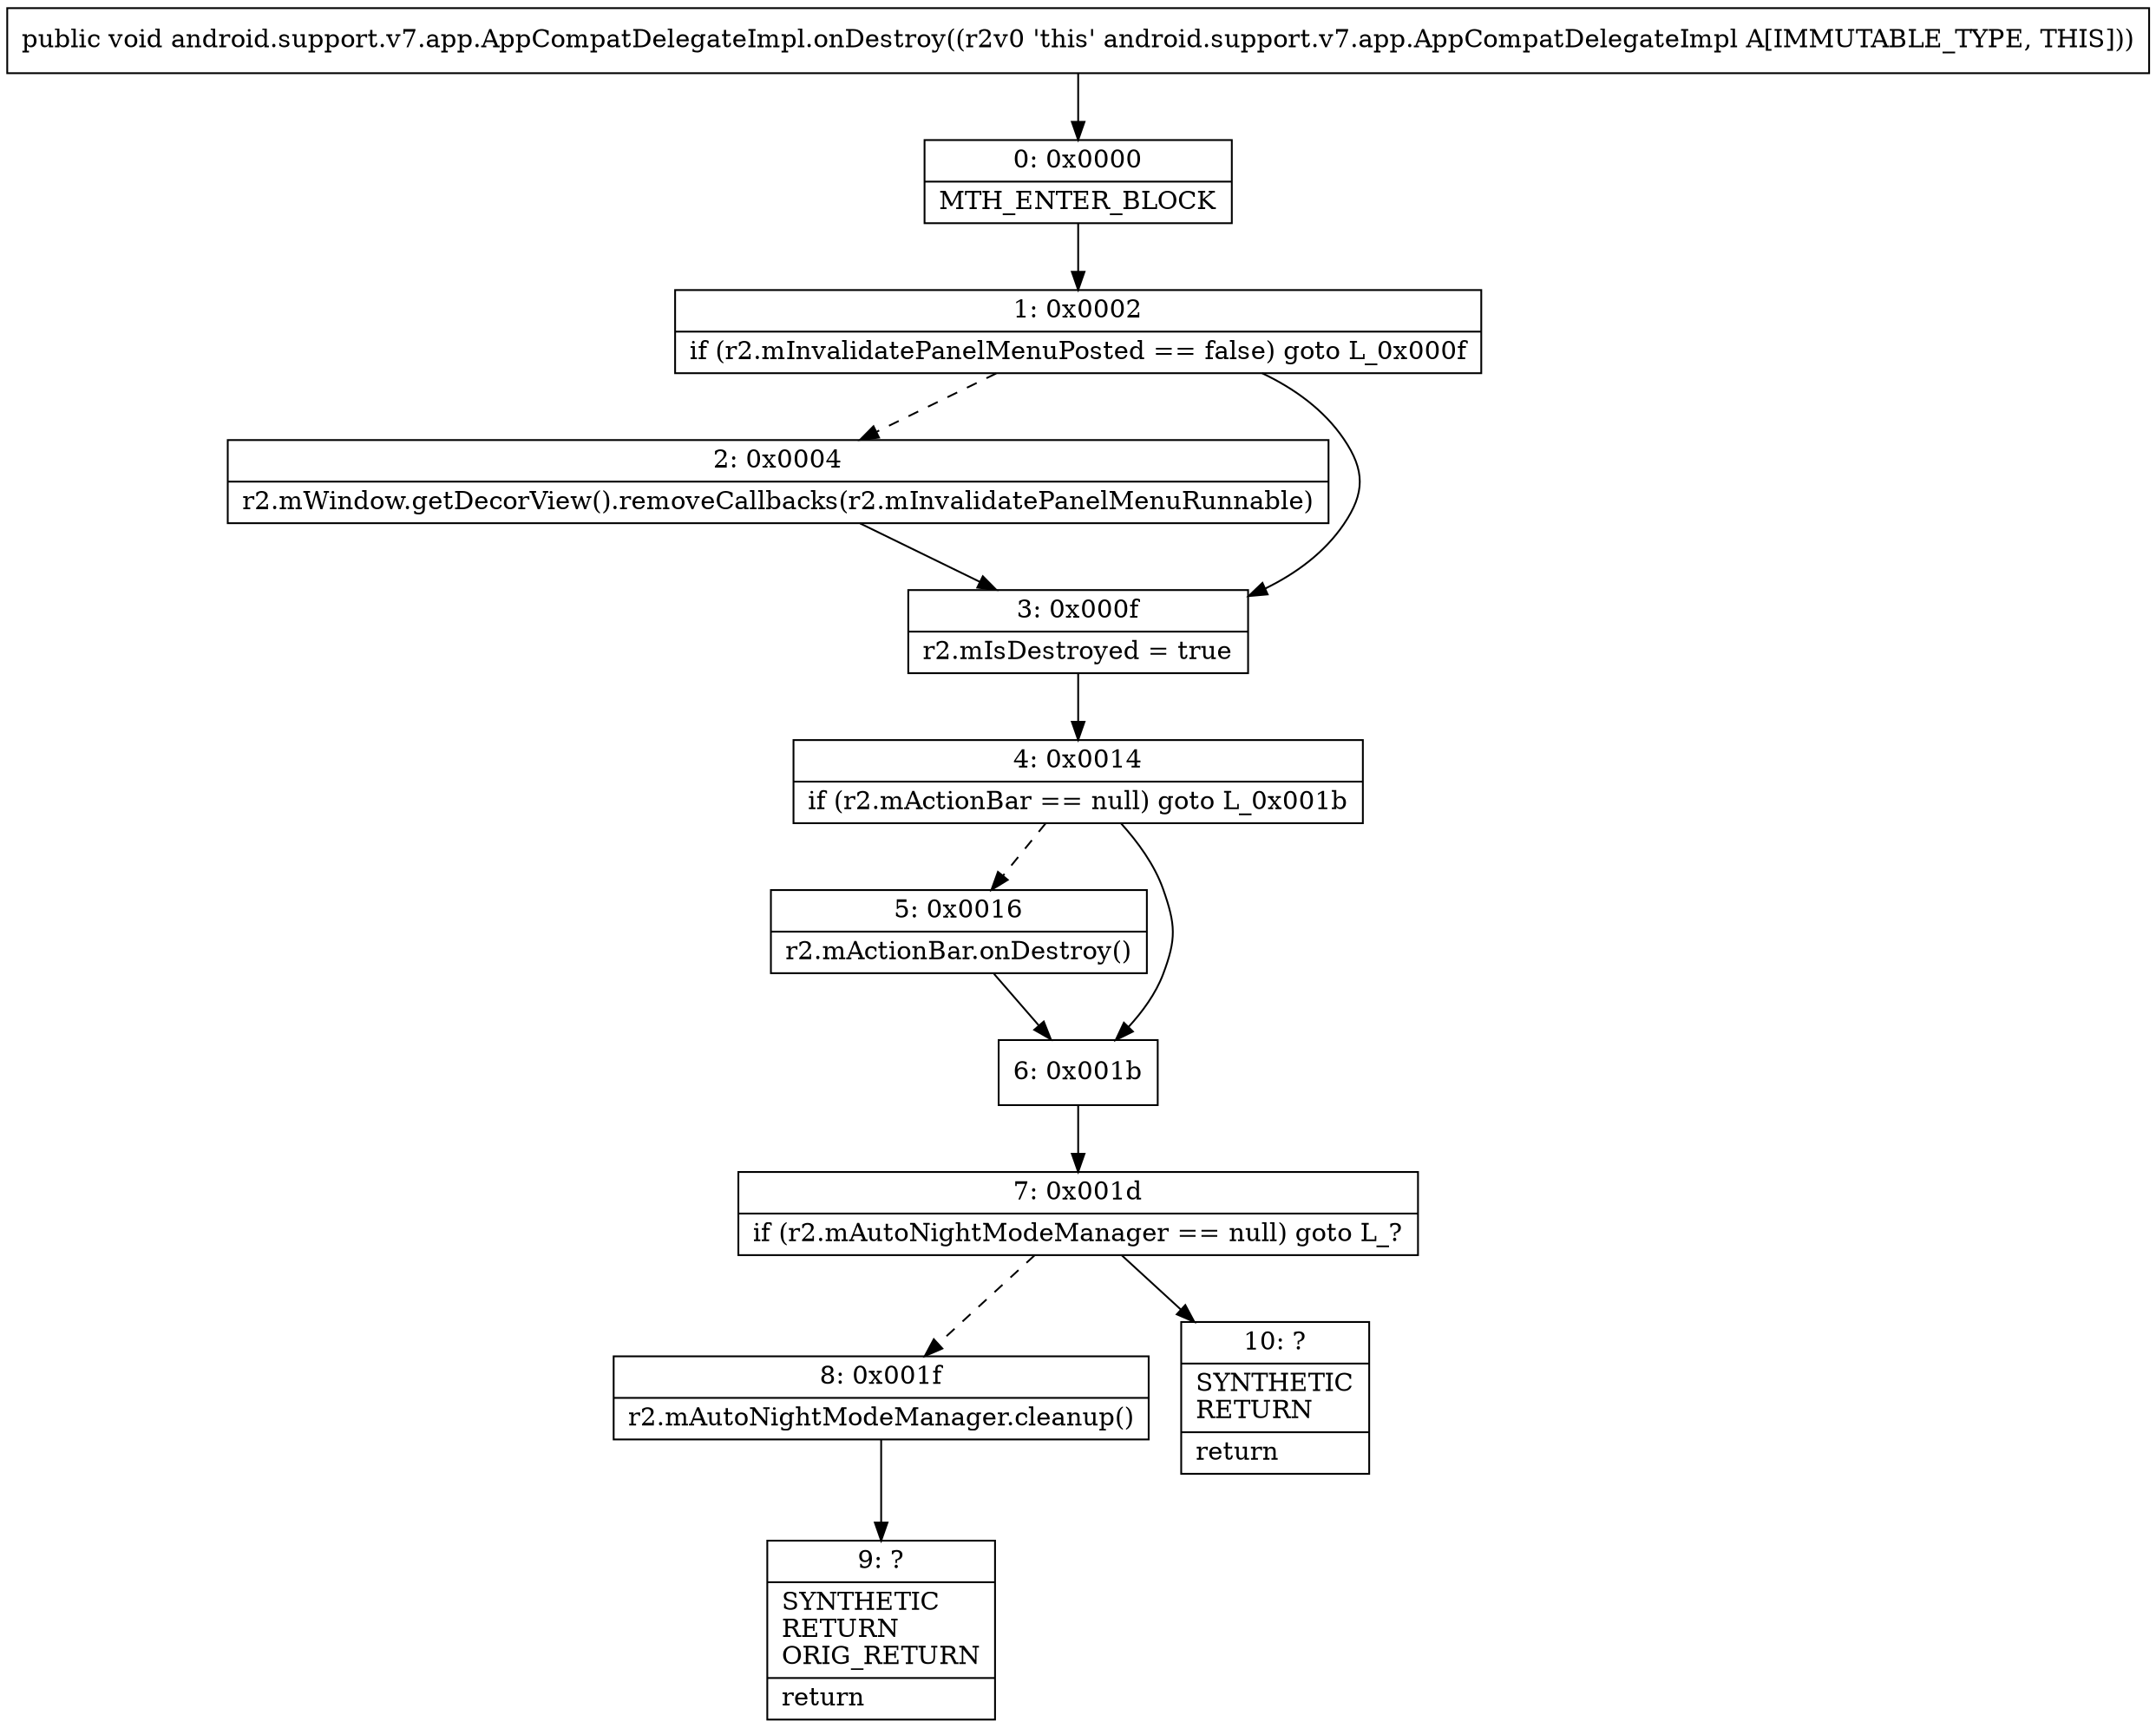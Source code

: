 digraph "CFG forandroid.support.v7.app.AppCompatDelegateImpl.onDestroy()V" {
Node_0 [shape=record,label="{0\:\ 0x0000|MTH_ENTER_BLOCK\l}"];
Node_1 [shape=record,label="{1\:\ 0x0002|if (r2.mInvalidatePanelMenuPosted == false) goto L_0x000f\l}"];
Node_2 [shape=record,label="{2\:\ 0x0004|r2.mWindow.getDecorView().removeCallbacks(r2.mInvalidatePanelMenuRunnable)\l}"];
Node_3 [shape=record,label="{3\:\ 0x000f|r2.mIsDestroyed = true\l}"];
Node_4 [shape=record,label="{4\:\ 0x0014|if (r2.mActionBar == null) goto L_0x001b\l}"];
Node_5 [shape=record,label="{5\:\ 0x0016|r2.mActionBar.onDestroy()\l}"];
Node_6 [shape=record,label="{6\:\ 0x001b}"];
Node_7 [shape=record,label="{7\:\ 0x001d|if (r2.mAutoNightModeManager == null) goto L_?\l}"];
Node_8 [shape=record,label="{8\:\ 0x001f|r2.mAutoNightModeManager.cleanup()\l}"];
Node_9 [shape=record,label="{9\:\ ?|SYNTHETIC\lRETURN\lORIG_RETURN\l|return\l}"];
Node_10 [shape=record,label="{10\:\ ?|SYNTHETIC\lRETURN\l|return\l}"];
MethodNode[shape=record,label="{public void android.support.v7.app.AppCompatDelegateImpl.onDestroy((r2v0 'this' android.support.v7.app.AppCompatDelegateImpl A[IMMUTABLE_TYPE, THIS])) }"];
MethodNode -> Node_0;
Node_0 -> Node_1;
Node_1 -> Node_2[style=dashed];
Node_1 -> Node_3;
Node_2 -> Node_3;
Node_3 -> Node_4;
Node_4 -> Node_5[style=dashed];
Node_4 -> Node_6;
Node_5 -> Node_6;
Node_6 -> Node_7;
Node_7 -> Node_8[style=dashed];
Node_7 -> Node_10;
Node_8 -> Node_9;
}

